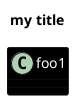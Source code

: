 {
  "sha1": "jey2c7qpky20qe1h452qrjnsry0duuy",
  "insertion": {
    "when": "2024-06-03T18:59:31.803Z",
    "user": "plantuml@gmail.com"
  }
}
@startuml
<style>
document {
  BackGroundColor transparent
}
root {
  FontColor #?black:white
}
classDiagram {
  class {
    BackGroundColor black
  }
}
</style>
!assume transparent dark
title
my title
endtitle
class foo1
@enduml
